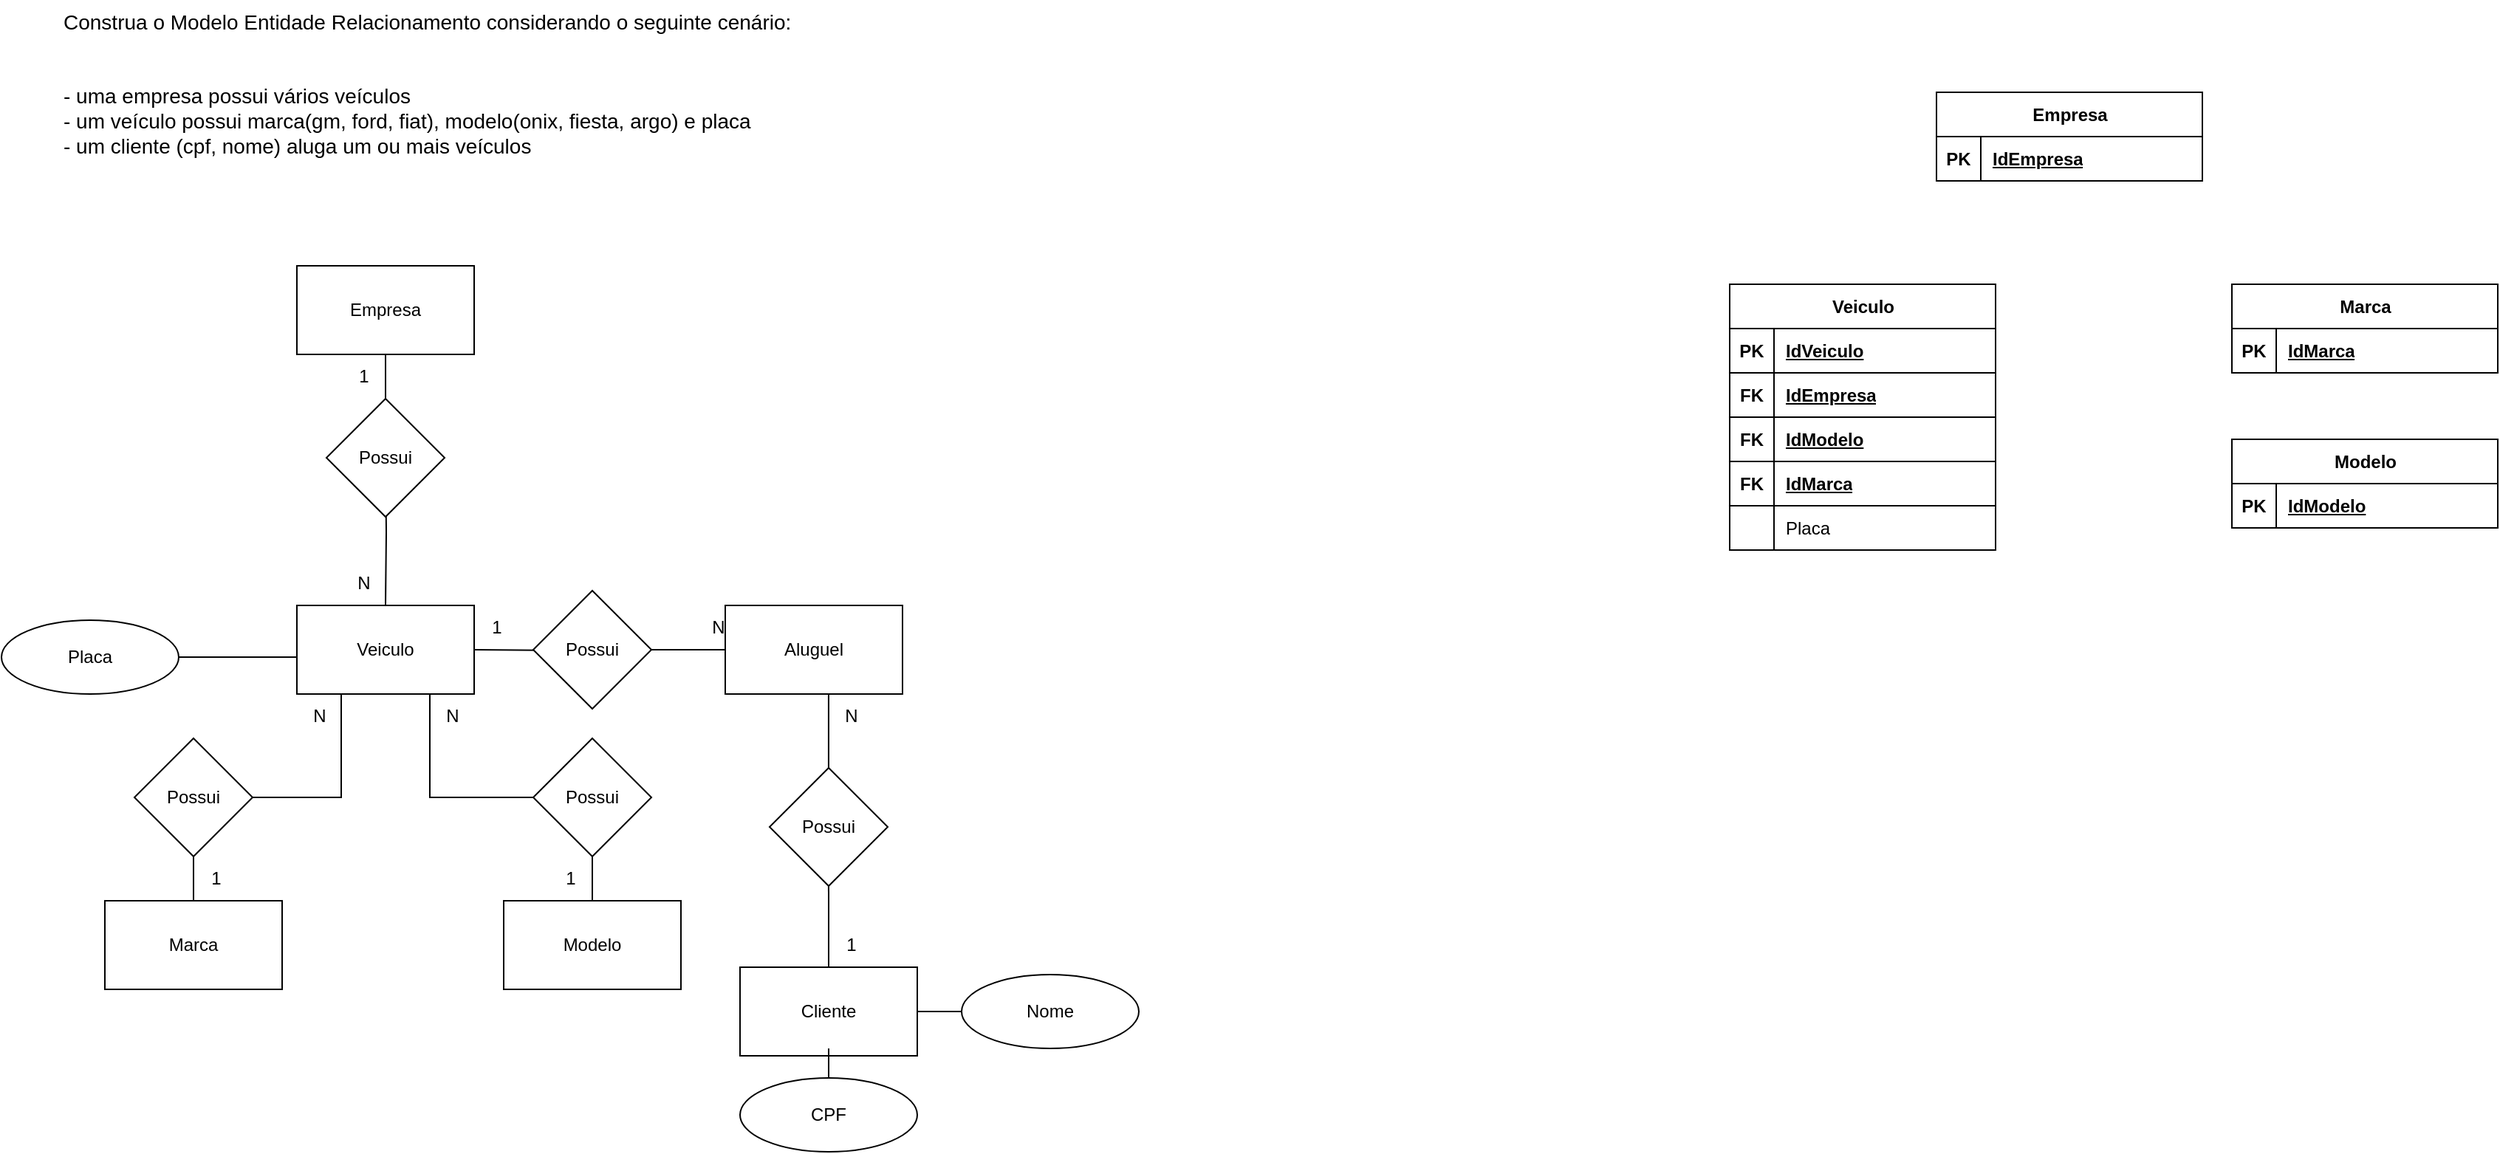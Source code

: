 <mxfile version="21.6.5" type="device">
  <diagram id="n0i-X0B5IhQp-RxhP8OJ" name="Página-3">
    <mxGraphModel dx="1400" dy="689" grid="1" gridSize="10" guides="1" tooltips="1" connect="1" arrows="1" fold="1" page="1" pageScale="1" pageWidth="2336" pageHeight="1654" math="0" shadow="0">
      <root>
        <mxCell id="0" />
        <mxCell id="1" parent="0" />
        <mxCell id="YpF42dJTBE5C7rZLP-6P-1" value="Empresa" style="rounded=0;whiteSpace=wrap;html=1;" parent="1" vertex="1">
          <mxGeometry x="220" y="190" width="120" height="60" as="geometry" />
        </mxCell>
        <mxCell id="xAyuzr9ij7VNzcAlwB1_-22" style="edgeStyle=orthogonalEdgeStyle;rounded=0;orthogonalLoop=1;jettySize=auto;html=1;exitX=0.5;exitY=0;exitDx=0;exitDy=0;entryX=0.583;entryY=1.007;entryDx=0;entryDy=0;entryPerimeter=0;endArrow=none;endFill=0;" parent="1" source="LptKS4q_2F5SlSsMaW0y-1" target="xAyuzr9ij7VNzcAlwB1_-13" edge="1">
          <mxGeometry relative="1" as="geometry" />
        </mxCell>
        <mxCell id="LptKS4q_2F5SlSsMaW0y-1" value="Cliente" style="rounded=0;whiteSpace=wrap;html=1;" parent="1" vertex="1">
          <mxGeometry x="520" y="665" width="120" height="60" as="geometry" />
        </mxCell>
        <mxCell id="QExMvQGtCaGC96BTVMo3-3" style="edgeStyle=orthogonalEdgeStyle;rounded=0;orthogonalLoop=1;jettySize=auto;html=1;exitX=0;exitY=0.5;exitDx=0;exitDy=0;endArrow=none;endFill=0;" parent="1" target="LptKS4q_2F5SlSsMaW0y-7" edge="1">
          <mxGeometry relative="1" as="geometry">
            <mxPoint x="460.0" y="450" as="sourcePoint" />
          </mxGeometry>
        </mxCell>
        <mxCell id="Ughy6huuA_o1pL5gm0fr-1" style="edgeStyle=orthogonalEdgeStyle;rounded=0;orthogonalLoop=1;jettySize=auto;html=1;entryX=0.5;entryY=1;entryDx=0;entryDy=0;endArrow=none;endFill=0;" edge="1" parent="1" source="LptKS4q_2F5SlSsMaW0y-5" target="LptKS4q_2F5SlSsMaW0y-1">
          <mxGeometry relative="1" as="geometry" />
        </mxCell>
        <mxCell id="LptKS4q_2F5SlSsMaW0y-5" value="CPF" style="ellipse;whiteSpace=wrap;html=1;" parent="1" vertex="1">
          <mxGeometry x="520" y="740" width="120" height="50" as="geometry" />
        </mxCell>
        <mxCell id="LptKS4q_2F5SlSsMaW0y-10" style="edgeStyle=orthogonalEdgeStyle;rounded=0;orthogonalLoop=1;jettySize=auto;html=1;exitX=0;exitY=0.5;exitDx=0;exitDy=0;entryX=1;entryY=0.5;entryDx=0;entryDy=0;endArrow=none;endFill=0;" parent="1" source="LptKS4q_2F5SlSsMaW0y-6" target="LptKS4q_2F5SlSsMaW0y-1" edge="1">
          <mxGeometry relative="1" as="geometry" />
        </mxCell>
        <mxCell id="LptKS4q_2F5SlSsMaW0y-6" value="Nome" style="ellipse;whiteSpace=wrap;html=1;" parent="1" vertex="1">
          <mxGeometry x="670" y="670" width="120" height="50" as="geometry" />
        </mxCell>
        <mxCell id="LptKS4q_2F5SlSsMaW0y-7" value="Veiculo" style="rounded=0;whiteSpace=wrap;html=1;" parent="1" vertex="1">
          <mxGeometry x="220" y="420" width="120" height="60" as="geometry" />
        </mxCell>
        <mxCell id="xAyuzr9ij7VNzcAlwB1_-4" style="edgeStyle=orthogonalEdgeStyle;rounded=0;orthogonalLoop=1;jettySize=auto;html=1;exitX=1;exitY=0.5;exitDx=0;exitDy=0;entryX=0;entryY=0.75;entryDx=0;entryDy=0;endArrow=none;endFill=0;" parent="1" source="LptKS4q_2F5SlSsMaW0y-12" target="LptKS4q_2F5SlSsMaW0y-7" edge="1">
          <mxGeometry relative="1" as="geometry">
            <Array as="points">
              <mxPoint x="220" y="455" />
            </Array>
          </mxGeometry>
        </mxCell>
        <mxCell id="LptKS4q_2F5SlSsMaW0y-12" value="Placa" style="ellipse;whiteSpace=wrap;html=1;" parent="1" vertex="1">
          <mxGeometry x="20" y="430" width="120" height="50" as="geometry" />
        </mxCell>
        <mxCell id="hf-QTZ4NN4tmA-jrHoFI-3" style="edgeStyle=orthogonalEdgeStyle;rounded=0;orthogonalLoop=1;jettySize=auto;html=1;exitX=0.5;exitY=1;exitDx=0;exitDy=0;entryX=0.5;entryY=0;entryDx=0;entryDy=0;endArrow=none;endFill=0;" parent="1" target="LptKS4q_2F5SlSsMaW0y-7" edge="1">
          <mxGeometry relative="1" as="geometry">
            <mxPoint x="280" y="320" as="sourcePoint" />
          </mxGeometry>
        </mxCell>
        <mxCell id="hf-QTZ4NN4tmA-jrHoFI-4" style="edgeStyle=orthogonalEdgeStyle;rounded=0;orthogonalLoop=1;jettySize=auto;html=1;exitX=0.5;exitY=0;exitDx=0;exitDy=0;entryX=0.5;entryY=1;entryDx=0;entryDy=0;endArrow=none;endFill=0;" parent="1" source="hf-QTZ4NN4tmA-jrHoFI-2" target="YpF42dJTBE5C7rZLP-6P-1" edge="1">
          <mxGeometry relative="1" as="geometry" />
        </mxCell>
        <mxCell id="hf-QTZ4NN4tmA-jrHoFI-2" value="Possui" style="rhombus;whiteSpace=wrap;html=1;" parent="1" vertex="1">
          <mxGeometry x="240" y="280" width="80" height="80" as="geometry" />
        </mxCell>
        <mxCell id="hf-QTZ4NN4tmA-jrHoFI-8" value="Construa o Modelo Entidade Relacionamento considerando o seguinte cenário:&#xa;&#xa;&#xa;- uma empresa possui vários veículos&#xa;- um veículo possui marca(gm, ford, fiat), modelo(onix, fiesta, argo) e placa&#xa;- um cliente (cpf, nome) aluga um ou mais veículos" style="text;whiteSpace=wrap;fontSize=14;" parent="1" vertex="1">
          <mxGeometry x="60" y="10" width="600" height="170" as="geometry" />
        </mxCell>
        <mxCell id="xAyuzr9ij7VNzcAlwB1_-5" value="Marca" style="rounded=0;whiteSpace=wrap;html=1;" parent="1" vertex="1">
          <mxGeometry x="90" y="620" width="120" height="60" as="geometry" />
        </mxCell>
        <mxCell id="xAyuzr9ij7VNzcAlwB1_-12" style="edgeStyle=orthogonalEdgeStyle;rounded=0;orthogonalLoop=1;jettySize=auto;html=1;exitX=0.5;exitY=0;exitDx=0;exitDy=0;entryX=0.5;entryY=1;entryDx=0;entryDy=0;endArrow=none;endFill=0;" parent="1" source="xAyuzr9ij7VNzcAlwB1_-6" target="xAyuzr9ij7VNzcAlwB1_-10" edge="1">
          <mxGeometry relative="1" as="geometry" />
        </mxCell>
        <mxCell id="xAyuzr9ij7VNzcAlwB1_-6" value="Modelo" style="rounded=0;whiteSpace=wrap;html=1;" parent="1" vertex="1">
          <mxGeometry x="360" y="620" width="120" height="60" as="geometry" />
        </mxCell>
        <mxCell id="xAyuzr9ij7VNzcAlwB1_-8" style="edgeStyle=orthogonalEdgeStyle;rounded=0;orthogonalLoop=1;jettySize=auto;html=1;entryX=0.5;entryY=1;entryDx=0;entryDy=0;endArrow=none;endFill=0;" parent="1" source="xAyuzr9ij7VNzcAlwB1_-7" target="LptKS4q_2F5SlSsMaW0y-7" edge="1">
          <mxGeometry relative="1" as="geometry">
            <Array as="points">
              <mxPoint x="250" y="550" />
              <mxPoint x="250" y="480" />
            </Array>
          </mxGeometry>
        </mxCell>
        <mxCell id="xAyuzr9ij7VNzcAlwB1_-9" style="edgeStyle=orthogonalEdgeStyle;rounded=0;orthogonalLoop=1;jettySize=auto;html=1;exitX=0.5;exitY=1;exitDx=0;exitDy=0;endArrow=none;endFill=0;" parent="1" source="xAyuzr9ij7VNzcAlwB1_-7" target="xAyuzr9ij7VNzcAlwB1_-5" edge="1">
          <mxGeometry relative="1" as="geometry" />
        </mxCell>
        <mxCell id="xAyuzr9ij7VNzcAlwB1_-7" value="Possui" style="rhombus;whiteSpace=wrap;html=1;" parent="1" vertex="1">
          <mxGeometry x="110" y="510" width="80" height="80" as="geometry" />
        </mxCell>
        <mxCell id="xAyuzr9ij7VNzcAlwB1_-11" style="edgeStyle=orthogonalEdgeStyle;rounded=0;orthogonalLoop=1;jettySize=auto;html=1;entryX=0.5;entryY=1;entryDx=0;entryDy=0;endArrow=none;endFill=0;" parent="1" source="xAyuzr9ij7VNzcAlwB1_-10" target="LptKS4q_2F5SlSsMaW0y-7" edge="1">
          <mxGeometry relative="1" as="geometry">
            <Array as="points">
              <mxPoint x="310" y="550" />
              <mxPoint x="310" y="480" />
            </Array>
          </mxGeometry>
        </mxCell>
        <mxCell id="xAyuzr9ij7VNzcAlwB1_-10" value="Possui" style="rhombus;whiteSpace=wrap;html=1;" parent="1" vertex="1">
          <mxGeometry x="380" y="510" width="80" height="80" as="geometry" />
        </mxCell>
        <mxCell id="xAyuzr9ij7VNzcAlwB1_-13" value="Aluguel" style="rounded=0;whiteSpace=wrap;html=1;" parent="1" vertex="1">
          <mxGeometry x="510" y="420" width="120" height="60" as="geometry" />
        </mxCell>
        <mxCell id="xAyuzr9ij7VNzcAlwB1_-15" style="edgeStyle=orthogonalEdgeStyle;rounded=0;orthogonalLoop=1;jettySize=auto;html=1;exitX=1;exitY=0.5;exitDx=0;exitDy=0;entryX=0;entryY=0.5;entryDx=0;entryDy=0;endArrow=none;endFill=0;" parent="1" source="xAyuzr9ij7VNzcAlwB1_-14" target="xAyuzr9ij7VNzcAlwB1_-13" edge="1">
          <mxGeometry relative="1" as="geometry" />
        </mxCell>
        <mxCell id="xAyuzr9ij7VNzcAlwB1_-14" value="Possui" style="rhombus;whiteSpace=wrap;html=1;" parent="1" vertex="1">
          <mxGeometry x="380" y="410" width="80" height="80" as="geometry" />
        </mxCell>
        <mxCell id="xAyuzr9ij7VNzcAlwB1_-16" value="1" style="text;html=1;align=center;verticalAlign=middle;resizable=0;points=[];autosize=1;strokeColor=none;fillColor=none;" parent="1" vertex="1">
          <mxGeometry x="250" y="250" width="30" height="30" as="geometry" />
        </mxCell>
        <mxCell id="xAyuzr9ij7VNzcAlwB1_-17" value="N" style="text;html=1;align=center;verticalAlign=middle;resizable=0;points=[];autosize=1;strokeColor=none;fillColor=none;" parent="1" vertex="1">
          <mxGeometry x="250" y="390" width="30" height="30" as="geometry" />
        </mxCell>
        <mxCell id="xAyuzr9ij7VNzcAlwB1_-18" value="1" style="text;html=1;align=center;verticalAlign=middle;resizable=0;points=[];autosize=1;strokeColor=none;fillColor=none;" parent="1" vertex="1">
          <mxGeometry x="390" y="590" width="30" height="30" as="geometry" />
        </mxCell>
        <mxCell id="xAyuzr9ij7VNzcAlwB1_-19" value="1" style="text;html=1;align=center;verticalAlign=middle;resizable=0;points=[];autosize=1;strokeColor=none;fillColor=none;" parent="1" vertex="1">
          <mxGeometry x="150" y="590" width="30" height="30" as="geometry" />
        </mxCell>
        <mxCell id="xAyuzr9ij7VNzcAlwB1_-20" value="N" style="text;html=1;align=center;verticalAlign=middle;resizable=0;points=[];autosize=1;strokeColor=none;fillColor=none;" parent="1" vertex="1">
          <mxGeometry x="310" y="480" width="30" height="30" as="geometry" />
        </mxCell>
        <mxCell id="xAyuzr9ij7VNzcAlwB1_-21" value="N" style="text;html=1;align=center;verticalAlign=middle;resizable=0;points=[];autosize=1;strokeColor=none;fillColor=none;" parent="1" vertex="1">
          <mxGeometry x="220" y="480" width="30" height="30" as="geometry" />
        </mxCell>
        <mxCell id="xAyuzr9ij7VNzcAlwB1_-23" value="Possui" style="rhombus;whiteSpace=wrap;html=1;" parent="1" vertex="1">
          <mxGeometry x="540" y="530" width="80" height="80" as="geometry" />
        </mxCell>
        <mxCell id="xAyuzr9ij7VNzcAlwB1_-24" value="1" style="text;html=1;align=center;verticalAlign=middle;resizable=0;points=[];autosize=1;strokeColor=none;fillColor=none;" parent="1" vertex="1">
          <mxGeometry x="580" y="635" width="30" height="30" as="geometry" />
        </mxCell>
        <mxCell id="xAyuzr9ij7VNzcAlwB1_-25" value="N" style="text;html=1;align=center;verticalAlign=middle;resizable=0;points=[];autosize=1;strokeColor=none;fillColor=none;" parent="1" vertex="1">
          <mxGeometry x="490" y="420" width="30" height="30" as="geometry" />
        </mxCell>
        <mxCell id="xAyuzr9ij7VNzcAlwB1_-26" value="1" style="text;html=1;align=center;verticalAlign=middle;resizable=0;points=[];autosize=1;strokeColor=none;fillColor=none;" parent="1" vertex="1">
          <mxGeometry x="340" y="420" width="30" height="30" as="geometry" />
        </mxCell>
        <mxCell id="xAyuzr9ij7VNzcAlwB1_-28" value="N" style="text;html=1;align=center;verticalAlign=middle;resizable=0;points=[];autosize=1;strokeColor=none;fillColor=none;" parent="1" vertex="1">
          <mxGeometry x="580" y="480" width="30" height="30" as="geometry" />
        </mxCell>
        <mxCell id="Ughy6huuA_o1pL5gm0fr-2" value="Empresa" style="shape=table;startSize=30;container=1;collapsible=1;childLayout=tableLayout;fixedRows=1;rowLines=0;fontStyle=1;align=center;resizeLast=1;html=1;" vertex="1" parent="1">
          <mxGeometry x="1330" y="72.5" width="180" height="60" as="geometry" />
        </mxCell>
        <mxCell id="Ughy6huuA_o1pL5gm0fr-3" value="" style="shape=tableRow;horizontal=0;startSize=0;swimlaneHead=0;swimlaneBody=0;fillColor=none;collapsible=0;dropTarget=0;points=[[0,0.5],[1,0.5]];portConstraint=eastwest;top=0;left=0;right=0;bottom=1;" vertex="1" parent="Ughy6huuA_o1pL5gm0fr-2">
          <mxGeometry y="30" width="180" height="30" as="geometry" />
        </mxCell>
        <mxCell id="Ughy6huuA_o1pL5gm0fr-4" value="PK" style="shape=partialRectangle;connectable=0;fillColor=none;top=0;left=0;bottom=0;right=0;fontStyle=1;overflow=hidden;whiteSpace=wrap;html=1;" vertex="1" parent="Ughy6huuA_o1pL5gm0fr-3">
          <mxGeometry width="30" height="30" as="geometry">
            <mxRectangle width="30" height="30" as="alternateBounds" />
          </mxGeometry>
        </mxCell>
        <mxCell id="Ughy6huuA_o1pL5gm0fr-5" value="IdEmpresa" style="shape=partialRectangle;connectable=0;fillColor=none;top=0;left=0;bottom=0;right=0;align=left;spacingLeft=6;fontStyle=5;overflow=hidden;whiteSpace=wrap;html=1;" vertex="1" parent="Ughy6huuA_o1pL5gm0fr-3">
          <mxGeometry x="30" width="150" height="30" as="geometry">
            <mxRectangle width="150" height="30" as="alternateBounds" />
          </mxGeometry>
        </mxCell>
        <mxCell id="Ughy6huuA_o1pL5gm0fr-15" value="Veiculo" style="shape=table;startSize=30;container=1;collapsible=1;childLayout=tableLayout;fixedRows=1;rowLines=0;fontStyle=1;align=center;resizeLast=1;html=1;" vertex="1" parent="1">
          <mxGeometry x="1190" y="202.5" width="180" height="180" as="geometry" />
        </mxCell>
        <mxCell id="Ughy6huuA_o1pL5gm0fr-16" value="" style="shape=tableRow;horizontal=0;startSize=0;swimlaneHead=0;swimlaneBody=0;fillColor=none;collapsible=0;dropTarget=0;points=[[0,0.5],[1,0.5]];portConstraint=eastwest;top=0;left=0;right=0;bottom=1;" vertex="1" parent="Ughy6huuA_o1pL5gm0fr-15">
          <mxGeometry y="30" width="180" height="30" as="geometry" />
        </mxCell>
        <mxCell id="Ughy6huuA_o1pL5gm0fr-17" value="PK" style="shape=partialRectangle;connectable=0;fillColor=none;top=0;left=0;bottom=0;right=0;fontStyle=1;overflow=hidden;whiteSpace=wrap;html=1;" vertex="1" parent="Ughy6huuA_o1pL5gm0fr-16">
          <mxGeometry width="30" height="30" as="geometry">
            <mxRectangle width="30" height="30" as="alternateBounds" />
          </mxGeometry>
        </mxCell>
        <mxCell id="Ughy6huuA_o1pL5gm0fr-18" value="IdVeiculo" style="shape=partialRectangle;connectable=0;fillColor=none;top=0;left=0;bottom=0;right=0;align=left;spacingLeft=6;fontStyle=5;overflow=hidden;whiteSpace=wrap;html=1;" vertex="1" parent="Ughy6huuA_o1pL5gm0fr-16">
          <mxGeometry x="30" width="150" height="30" as="geometry">
            <mxRectangle width="150" height="30" as="alternateBounds" />
          </mxGeometry>
        </mxCell>
        <mxCell id="Ughy6huuA_o1pL5gm0fr-55" style="shape=tableRow;horizontal=0;startSize=0;swimlaneHead=0;swimlaneBody=0;fillColor=none;collapsible=0;dropTarget=0;points=[[0,0.5],[1,0.5]];portConstraint=eastwest;top=0;left=0;right=0;bottom=1;" vertex="1" parent="Ughy6huuA_o1pL5gm0fr-15">
          <mxGeometry y="60" width="180" height="30" as="geometry" />
        </mxCell>
        <mxCell id="Ughy6huuA_o1pL5gm0fr-56" value="FK" style="shape=partialRectangle;connectable=0;fillColor=none;top=0;left=0;bottom=0;right=0;fontStyle=1;overflow=hidden;whiteSpace=wrap;html=1;" vertex="1" parent="Ughy6huuA_o1pL5gm0fr-55">
          <mxGeometry width="30" height="30" as="geometry">
            <mxRectangle width="30" height="30" as="alternateBounds" />
          </mxGeometry>
        </mxCell>
        <mxCell id="Ughy6huuA_o1pL5gm0fr-57" value="IdEmpresa" style="shape=partialRectangle;connectable=0;fillColor=none;top=0;left=0;bottom=0;right=0;align=left;spacingLeft=6;fontStyle=5;overflow=hidden;whiteSpace=wrap;html=1;" vertex="1" parent="Ughy6huuA_o1pL5gm0fr-55">
          <mxGeometry x="30" width="150" height="30" as="geometry">
            <mxRectangle width="150" height="30" as="alternateBounds" />
          </mxGeometry>
        </mxCell>
        <mxCell id="Ughy6huuA_o1pL5gm0fr-32" style="shape=tableRow;horizontal=0;startSize=0;swimlaneHead=0;swimlaneBody=0;fillColor=none;collapsible=0;dropTarget=0;points=[[0,0.5],[1,0.5]];portConstraint=eastwest;top=0;left=0;right=0;bottom=1;" vertex="1" parent="Ughy6huuA_o1pL5gm0fr-15">
          <mxGeometry y="90" width="180" height="30" as="geometry" />
        </mxCell>
        <mxCell id="Ughy6huuA_o1pL5gm0fr-33" value="FK" style="shape=partialRectangle;connectable=0;fillColor=none;top=0;left=0;bottom=0;right=0;fontStyle=1;overflow=hidden;whiteSpace=wrap;html=1;" vertex="1" parent="Ughy6huuA_o1pL5gm0fr-32">
          <mxGeometry width="30" height="30" as="geometry">
            <mxRectangle width="30" height="30" as="alternateBounds" />
          </mxGeometry>
        </mxCell>
        <mxCell id="Ughy6huuA_o1pL5gm0fr-34" value="IdModelo" style="shape=partialRectangle;connectable=0;fillColor=none;top=0;left=0;bottom=0;right=0;align=left;spacingLeft=6;fontStyle=5;overflow=hidden;whiteSpace=wrap;html=1;" vertex="1" parent="Ughy6huuA_o1pL5gm0fr-32">
          <mxGeometry x="30" width="150" height="30" as="geometry">
            <mxRectangle width="150" height="30" as="alternateBounds" />
          </mxGeometry>
        </mxCell>
        <mxCell id="Ughy6huuA_o1pL5gm0fr-35" style="shape=tableRow;horizontal=0;startSize=0;swimlaneHead=0;swimlaneBody=0;fillColor=none;collapsible=0;dropTarget=0;points=[[0,0.5],[1,0.5]];portConstraint=eastwest;top=0;left=0;right=0;bottom=1;" vertex="1" parent="Ughy6huuA_o1pL5gm0fr-15">
          <mxGeometry y="120" width="180" height="30" as="geometry" />
        </mxCell>
        <mxCell id="Ughy6huuA_o1pL5gm0fr-36" value="FK" style="shape=partialRectangle;connectable=0;fillColor=none;top=0;left=0;bottom=0;right=0;fontStyle=1;overflow=hidden;whiteSpace=wrap;html=1;" vertex="1" parent="Ughy6huuA_o1pL5gm0fr-35">
          <mxGeometry width="30" height="30" as="geometry">
            <mxRectangle width="30" height="30" as="alternateBounds" />
          </mxGeometry>
        </mxCell>
        <mxCell id="Ughy6huuA_o1pL5gm0fr-37" value="IdMarca" style="shape=partialRectangle;connectable=0;fillColor=none;top=0;left=0;bottom=0;right=0;align=left;spacingLeft=6;fontStyle=5;overflow=hidden;whiteSpace=wrap;html=1;" vertex="1" parent="Ughy6huuA_o1pL5gm0fr-35">
          <mxGeometry x="30" width="150" height="30" as="geometry">
            <mxRectangle width="150" height="30" as="alternateBounds" />
          </mxGeometry>
        </mxCell>
        <mxCell id="Ughy6huuA_o1pL5gm0fr-19" value="" style="shape=tableRow;horizontal=0;startSize=0;swimlaneHead=0;swimlaneBody=0;fillColor=none;collapsible=0;dropTarget=0;points=[[0,0.5],[1,0.5]];portConstraint=eastwest;top=0;left=0;right=0;bottom=0;" vertex="1" parent="Ughy6huuA_o1pL5gm0fr-15">
          <mxGeometry y="150" width="180" height="30" as="geometry" />
        </mxCell>
        <mxCell id="Ughy6huuA_o1pL5gm0fr-20" value="" style="shape=partialRectangle;connectable=0;fillColor=none;top=0;left=0;bottom=0;right=0;editable=1;overflow=hidden;whiteSpace=wrap;html=1;" vertex="1" parent="Ughy6huuA_o1pL5gm0fr-19">
          <mxGeometry width="30" height="30" as="geometry">
            <mxRectangle width="30" height="30" as="alternateBounds" />
          </mxGeometry>
        </mxCell>
        <mxCell id="Ughy6huuA_o1pL5gm0fr-21" value="Placa" style="shape=partialRectangle;connectable=0;fillColor=none;top=0;left=0;bottom=0;right=0;align=left;spacingLeft=6;overflow=hidden;whiteSpace=wrap;html=1;" vertex="1" parent="Ughy6huuA_o1pL5gm0fr-19">
          <mxGeometry x="30" width="150" height="30" as="geometry">
            <mxRectangle width="150" height="30" as="alternateBounds" />
          </mxGeometry>
        </mxCell>
        <mxCell id="Ughy6huuA_o1pL5gm0fr-38" value="Marca" style="shape=table;startSize=30;container=1;collapsible=1;childLayout=tableLayout;fixedRows=1;rowLines=0;fontStyle=1;align=center;resizeLast=1;html=1;" vertex="1" parent="1">
          <mxGeometry x="1530" y="202.5" width="180" height="60" as="geometry" />
        </mxCell>
        <mxCell id="Ughy6huuA_o1pL5gm0fr-39" value="" style="shape=tableRow;horizontal=0;startSize=0;swimlaneHead=0;swimlaneBody=0;fillColor=none;collapsible=0;dropTarget=0;points=[[0,0.5],[1,0.5]];portConstraint=eastwest;top=0;left=0;right=0;bottom=1;" vertex="1" parent="Ughy6huuA_o1pL5gm0fr-38">
          <mxGeometry y="30" width="180" height="30" as="geometry" />
        </mxCell>
        <mxCell id="Ughy6huuA_o1pL5gm0fr-40" value="PK" style="shape=partialRectangle;connectable=0;fillColor=none;top=0;left=0;bottom=0;right=0;fontStyle=1;overflow=hidden;whiteSpace=wrap;html=1;" vertex="1" parent="Ughy6huuA_o1pL5gm0fr-39">
          <mxGeometry width="30" height="30" as="geometry">
            <mxRectangle width="30" height="30" as="alternateBounds" />
          </mxGeometry>
        </mxCell>
        <mxCell id="Ughy6huuA_o1pL5gm0fr-41" value="IdMarca" style="shape=partialRectangle;connectable=0;fillColor=none;top=0;left=0;bottom=0;right=0;align=left;spacingLeft=6;fontStyle=5;overflow=hidden;whiteSpace=wrap;html=1;" vertex="1" parent="Ughy6huuA_o1pL5gm0fr-39">
          <mxGeometry x="30" width="150" height="30" as="geometry">
            <mxRectangle width="150" height="30" as="alternateBounds" />
          </mxGeometry>
        </mxCell>
        <mxCell id="Ughy6huuA_o1pL5gm0fr-51" value="Modelo" style="shape=table;startSize=30;container=1;collapsible=1;childLayout=tableLayout;fixedRows=1;rowLines=0;fontStyle=1;align=center;resizeLast=1;html=1;" vertex="1" parent="1">
          <mxGeometry x="1530" y="307.5" width="180" height="60" as="geometry" />
        </mxCell>
        <mxCell id="Ughy6huuA_o1pL5gm0fr-52" value="" style="shape=tableRow;horizontal=0;startSize=0;swimlaneHead=0;swimlaneBody=0;fillColor=none;collapsible=0;dropTarget=0;points=[[0,0.5],[1,0.5]];portConstraint=eastwest;top=0;left=0;right=0;bottom=1;" vertex="1" parent="Ughy6huuA_o1pL5gm0fr-51">
          <mxGeometry y="30" width="180" height="30" as="geometry" />
        </mxCell>
        <mxCell id="Ughy6huuA_o1pL5gm0fr-53" value="PK" style="shape=partialRectangle;connectable=0;fillColor=none;top=0;left=0;bottom=0;right=0;fontStyle=1;overflow=hidden;whiteSpace=wrap;html=1;" vertex="1" parent="Ughy6huuA_o1pL5gm0fr-52">
          <mxGeometry width="30" height="30" as="geometry">
            <mxRectangle width="30" height="30" as="alternateBounds" />
          </mxGeometry>
        </mxCell>
        <mxCell id="Ughy6huuA_o1pL5gm0fr-54" value="IdModelo" style="shape=partialRectangle;connectable=0;fillColor=none;top=0;left=0;bottom=0;right=0;align=left;spacingLeft=6;fontStyle=5;overflow=hidden;whiteSpace=wrap;html=1;" vertex="1" parent="Ughy6huuA_o1pL5gm0fr-52">
          <mxGeometry x="30" width="150" height="30" as="geometry">
            <mxRectangle width="150" height="30" as="alternateBounds" />
          </mxGeometry>
        </mxCell>
      </root>
    </mxGraphModel>
  </diagram>
</mxfile>
